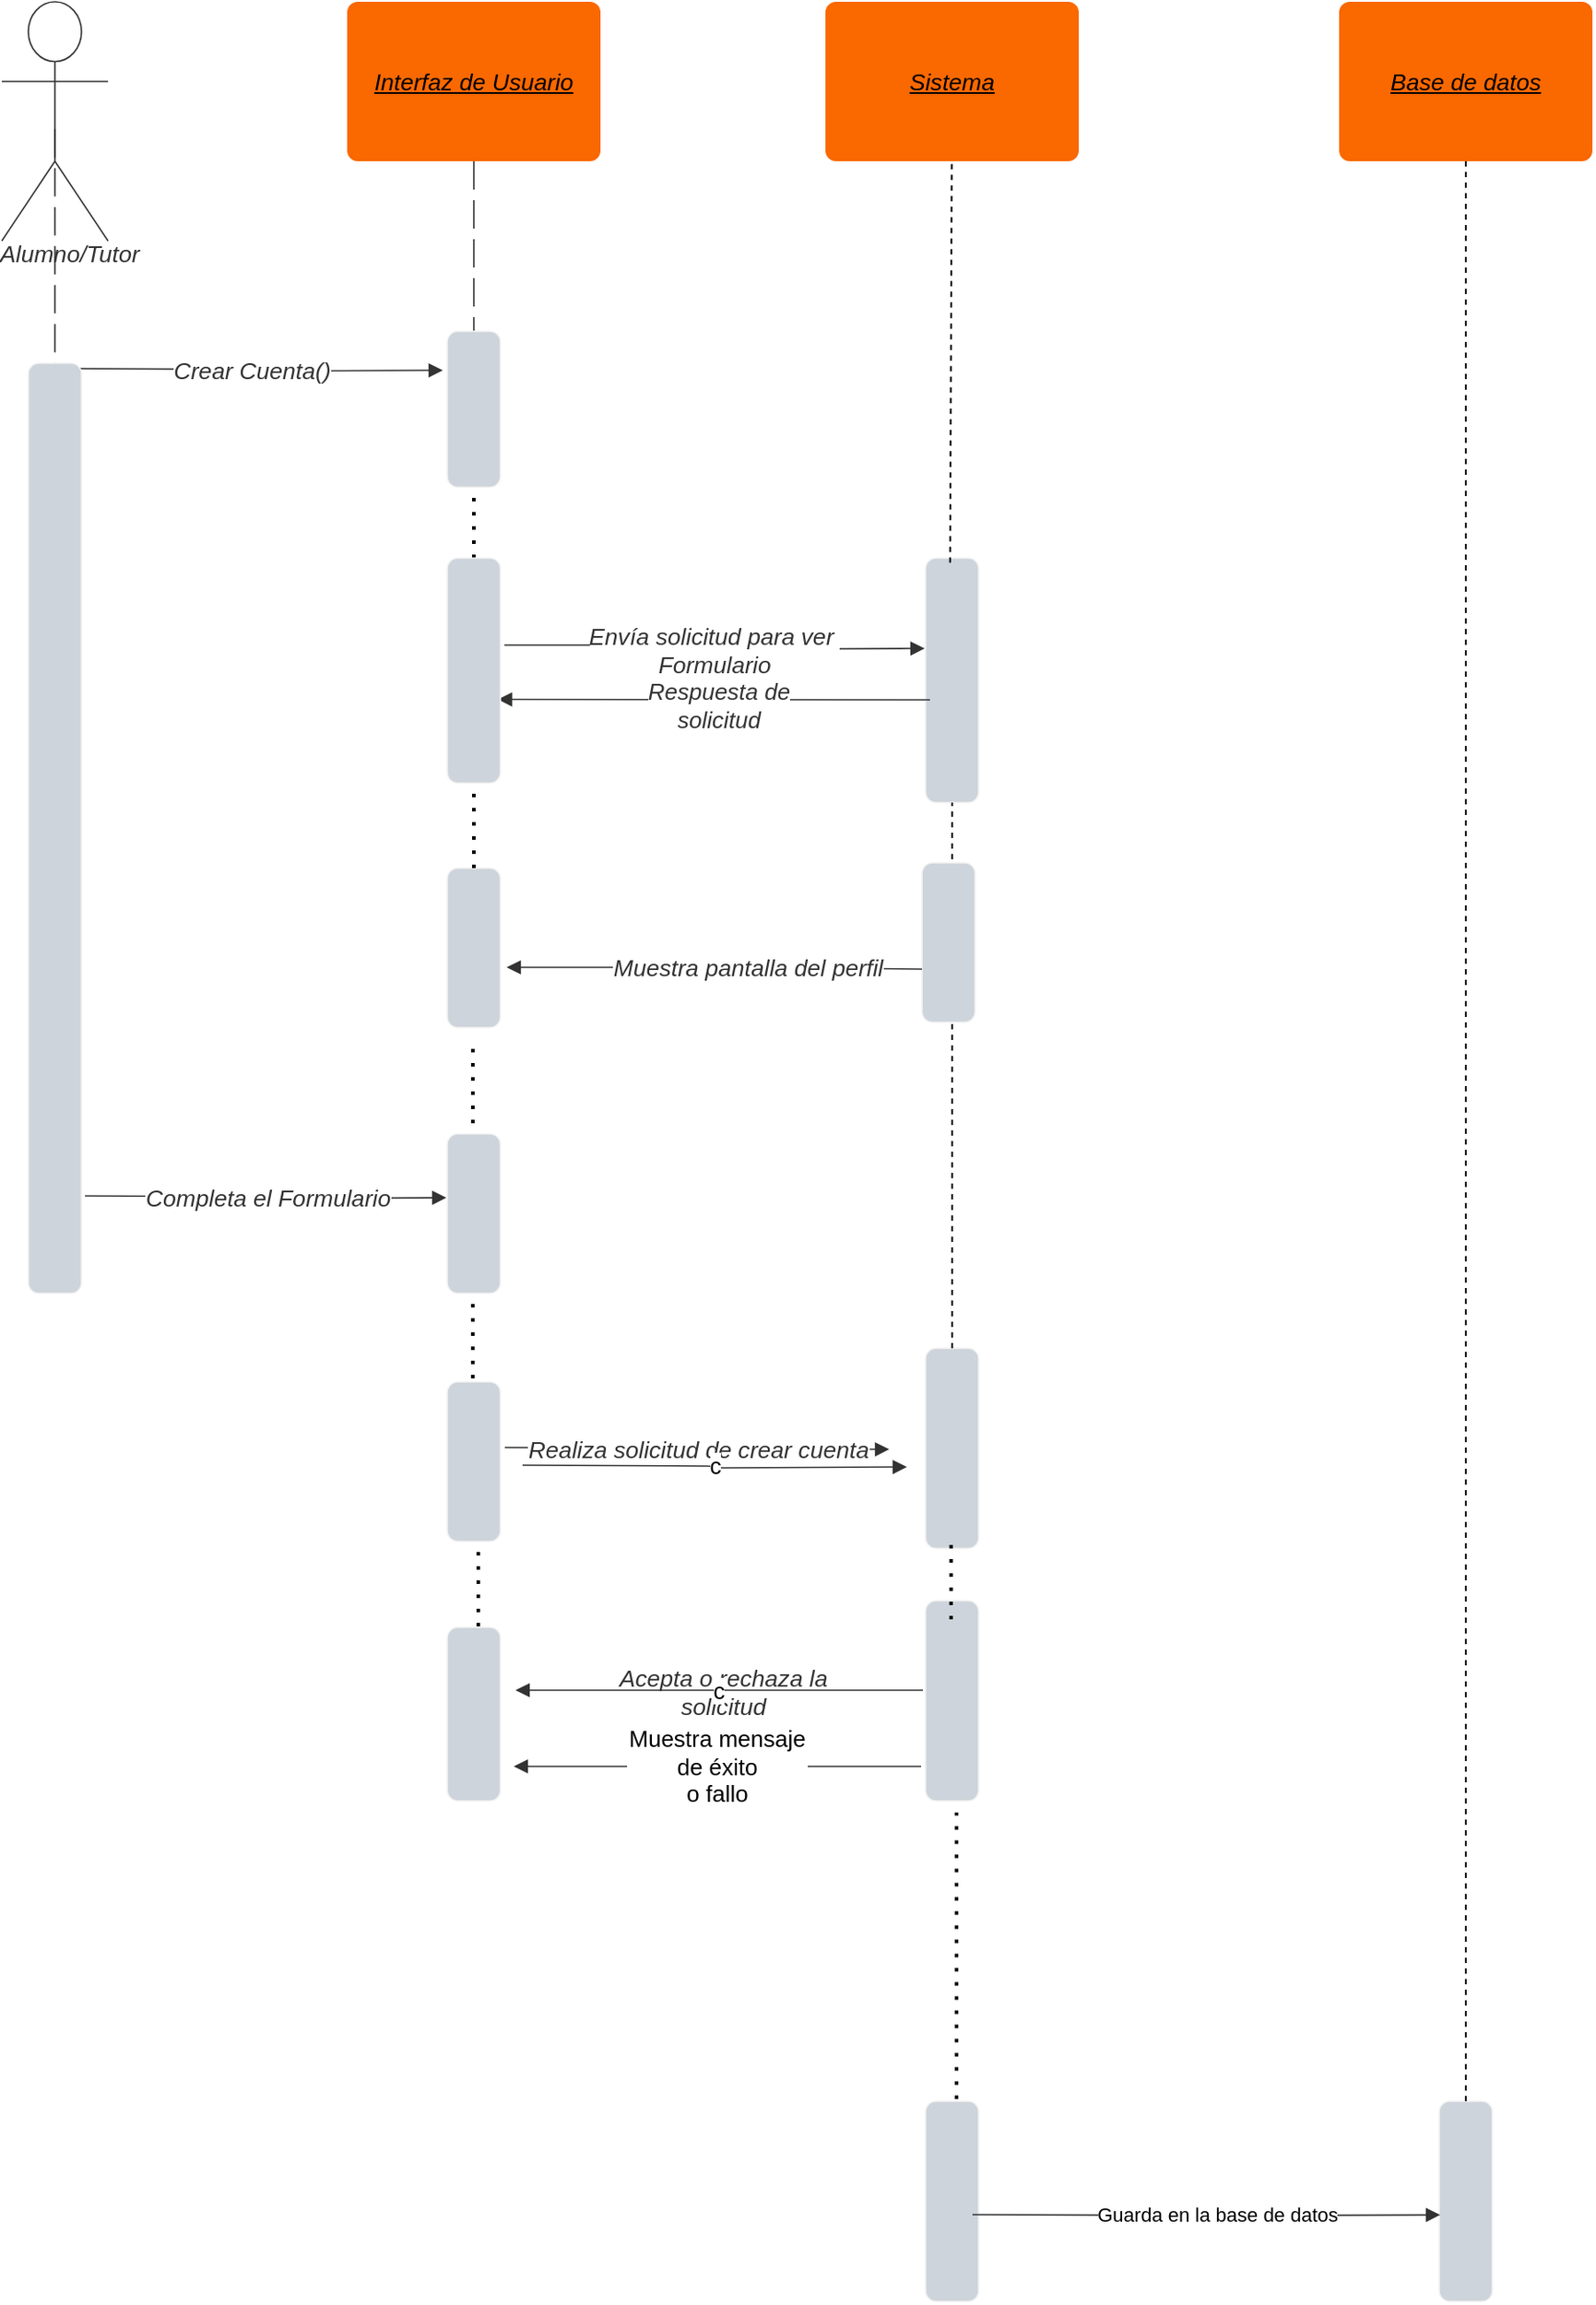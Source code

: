 <mxfile version="22.0.4" type="github">
  <diagram name="Page-1" id="riFuKk0LzoSG60_3XQo8">
    <mxGraphModel dx="2100" dy="1148" grid="0" gridSize="10" guides="1" tooltips="1" connect="1" arrows="1" fold="1" page="0" pageScale="1" pageWidth="827" pageHeight="1169" math="0" shadow="0">
      <root>
        <mxCell id="0" />
        <mxCell id="1" parent="0" />
        <mxCell id="yA2Cv7fyQlO0QJMynUh6-53" value="Interfaz de Usuario" style="html=1;overflow=block;blockSpacing=1;whiteSpace=wrap;fontSize=13.3;fontColor=#000000;fontStyle=6;align=center;spacing=0;strokeOpacity=0;fillOpacity=100;rounded=1;absoluteArcSize=1;arcSize=12;fillColor=#fa6800;strokeWidth=0.8;strokeColor=#C73500;" parent="1" vertex="1">
          <mxGeometry x="342" y="112" width="143" height="90" as="geometry" />
        </mxCell>
        <mxCell id="yA2Cv7fyQlO0QJMynUh6-54" value="Sistema" style="html=1;overflow=block;blockSpacing=1;whiteSpace=wrap;fontSize=13.3;fontColor=#000000;fontStyle=6;align=center;spacing=0;strokeOpacity=0;fillOpacity=100;rounded=1;absoluteArcSize=1;arcSize=12;fillColor=#fa6800;strokeWidth=0.8;strokeColor=#C73500;" parent="1" vertex="1">
          <mxGeometry x="612" y="112" width="143" height="90" as="geometry" />
        </mxCell>
        <mxCell id="yA2Cv7fyQlO0QJMynUh6-55" value="Alumno/Tutor" style="html=1;overflow=block;blockSpacing=1;shape=umlActor;labelPosition=center;verticalLabelPosition=bottom;verticalAlign=top;whiteSpace=nowrap;fontSize=13.3;fontColor=#333333;fontStyle=2;align=center;spacing=0;strokeColor=#333333;strokeOpacity=100;fillOpacity=100;rounded=1;absoluteArcSize=1;arcSize=12;fillColor=#ffffff;strokeWidth=0.8;lucidId=Yu5MdgyV5tNR;" parent="1" vertex="1">
          <mxGeometry x="147" y="112" width="60" height="135" as="geometry" />
        </mxCell>
        <mxCell id="yA2Cv7fyQlO0QJMynUh6-56" value="c" style="html=1;jettySize=18;whiteSpace=wrap;fontSize=13;strokeColor=#333333;strokeOpacity=100;strokeWidth=0.8;rounded=1;arcSize=10;edgeStyle=orthogonalEdgeStyle;startArrow=none;endArrow=block;endFill=1;lucidId=Yu5M0A2JVvTe;" parent="1" edge="1">
          <mxGeometry width="100" height="100" relative="1" as="geometry">
            <Array as="points" />
            <mxPoint x="179" y="319" as="sourcePoint" />
            <mxPoint x="396" y="320" as="targetPoint" />
          </mxGeometry>
        </mxCell>
        <mxCell id="yA2Cv7fyQlO0QJMynUh6-57" value="Crear Cuenta()&lt;br&gt;" style="text;html=1;resizable=0;labelBackgroundColor=default;align=center;verticalAlign=middle;fontStyle=2;fontColor=#333333;fontSize=13.3;" parent="yA2Cv7fyQlO0QJMynUh6-56" vertex="1">
          <mxGeometry relative="1" as="geometry">
            <mxPoint as="offset" />
          </mxGeometry>
        </mxCell>
        <mxCell id="yA2Cv7fyQlO0QJMynUh6-58" value="" style="html=1;jettySize=18;whiteSpace=wrap;fontSize=13;strokeColor=#333333;strokeOpacity=100;strokeWidth=0.8;rounded=1;arcSize=10;edgeStyle=orthogonalEdgeStyle;startArrow=none;endArrow=block;endFill=1;exitX=1.074;exitY=0.387;exitPerimeter=0;lucidId=Yu5M8hheeUyh;exitDx=0;exitDy=0;" parent="1" source="yA2Cv7fyQlO0QJMynUh6-72" edge="1">
          <mxGeometry width="100" height="100" relative="1" as="geometry">
            <Array as="points" />
            <mxPoint x="668" y="477" as="targetPoint" />
          </mxGeometry>
        </mxCell>
        <mxCell id="yA2Cv7fyQlO0QJMynUh6-59" value="Envía solicitud para ver&amp;nbsp;&lt;br&gt;Formulario" style="text;html=1;resizable=0;labelBackgroundColor=default;align=center;verticalAlign=middle;fontStyle=2;fontColor=#333333;fontSize=13.3;" parent="yA2Cv7fyQlO0QJMynUh6-58" vertex="1">
          <mxGeometry relative="1" as="geometry">
            <mxPoint as="offset" />
          </mxGeometry>
        </mxCell>
        <mxCell id="yA2Cv7fyQlO0QJMynUh6-60" value="" style="html=1;jettySize=18;whiteSpace=wrap;fontSize=13;fontFamily=helvetica;strokeColor=#333333;strokeOpacity=100;dashed=1;fixDash=1;dashPattern=16 6;strokeWidth=0.8;rounded=0;startArrow=none;endArrow=none;exitX=0.5;exitY=1;exitPerimeter=0;entryX=0.5;entryY=0.432;entryPerimeter=0;lucidId=Yu5M4GIAFP0a;" parent="1" source="yA2Cv7fyQlO0QJMynUh6-53" target="yA2Cv7fyQlO0QJMynUh6-61" edge="1">
          <mxGeometry width="100" height="100" relative="1" as="geometry">
            <Array as="points" />
            <mxPoint x="414" y="202" as="sourcePoint" />
            <mxPoint x="413.5" y="811.92" as="targetPoint" />
          </mxGeometry>
        </mxCell>
        <mxCell id="yA2Cv7fyQlO0QJMynUh6-61" value="" style="html=1;overflow=block;blockSpacing=1;whiteSpace=wrap;fontSize=13;spacing=0;strokeColor=#f2f2f2;strokeOpacity=100;fillOpacity=100;rounded=1;absoluteArcSize=1;arcSize=12;fillColor=#ced4db;strokeWidth=0.8;lucidId=Yu5MhR-oMSno;" parent="1" vertex="1">
          <mxGeometry x="398.5" y="298" width="30" height="88" as="geometry" />
        </mxCell>
        <mxCell id="yA2Cv7fyQlO0QJMynUh6-62" value="" style="html=1;jettySize=18;whiteSpace=wrap;fontSize=13;strokeColor=#333333;strokeOpacity=100;dashed=1;fixDash=1;dashPattern=16 6;strokeWidth=0.8;rounded=1;arcSize=10;edgeStyle=orthogonalEdgeStyle;startArrow=none;endArrow=none;exitX=0.5;exitY=0.532;exitPerimeter=0;lucidId=Yu5Migy3NWk_;" parent="1" source="yA2Cv7fyQlO0QJMynUh6-55" target="yA2Cv7fyQlO0QJMynUh6-63" edge="1">
          <mxGeometry width="100" height="100" relative="1" as="geometry">
            <Array as="points" />
            <mxPoint x="182" y="540" as="targetPoint" />
            <mxPoint x="177" y="212" as="sourcePoint" />
          </mxGeometry>
        </mxCell>
        <mxCell id="yA2Cv7fyQlO0QJMynUh6-63" value="" style="html=1;overflow=block;blockSpacing=1;whiteSpace=wrap;fontSize=13;spacing=0;strokeColor=#f2f2f2;strokeOpacity=100;fillOpacity=100;rounded=1;absoluteArcSize=1;arcSize=12;fillColor=#ced4db;strokeWidth=0.8;lucidId=Yu5MhR-oMSno;" parent="1" vertex="1">
          <mxGeometry x="162" y="316" width="30" height="525" as="geometry" />
        </mxCell>
        <mxCell id="yA2Cv7fyQlO0QJMynUh6-64" value="" style="points=[[1.013,0.586,0]];html=1;overflow=block;blockSpacing=1;whiteSpace=wrap;fontSize=13;spacing=0;strokeColor=#f2f2f2;strokeOpacity=100;fillOpacity=100;rounded=1;absoluteArcSize=1;arcSize=12;fillColor=#ced4db;strokeWidth=0.8;lucidId=Yu5MsRc69goB;" parent="1" vertex="1">
          <mxGeometry x="668.5" y="426" width="30" height="138" as="geometry" />
        </mxCell>
        <mxCell id="yA2Cv7fyQlO0QJMynUh6-65" value="" style="html=1;jettySize=18;whiteSpace=wrap;fontSize=13;fontFamily=helvetica;strokeColor=#333333;strokeOpacity=100;strokeWidth=0.8;rounded=0;startArrow=none;endArrow=block;endFill=1;exitX=0;exitY=0.5;lucidId=Yu5MB3FtIlV_;exitDx=0;exitDy=0;entryX=0.953;entryY=0.628;entryDx=0;entryDy=0;entryPerimeter=0;" parent="1" target="yA2Cv7fyQlO0QJMynUh6-72" edge="1">
          <mxGeometry width="100" height="100" relative="1" as="geometry">
            <Array as="points" />
            <mxPoint x="671" y="506" as="sourcePoint" />
            <mxPoint x="430" y="506" as="targetPoint" />
          </mxGeometry>
        </mxCell>
        <mxCell id="yA2Cv7fyQlO0QJMynUh6-66" value="&lt;div style=&quot;text-align: center;&quot;&gt;&lt;font color=&quot;#333333&quot;&gt;&lt;span style=&quot;background-color: rgb(255, 255, 255);&quot;&gt;&lt;i style=&quot;&quot;&gt;&lt;span style=&quot;font-size: 13px;&quot;&gt;Respuesta de solicitud&lt;/span&gt;&lt;/i&gt;&lt;/span&gt;&lt;/font&gt;&lt;/div&gt;" style="text;whiteSpace=wrap;html=1;" parent="1" vertex="1">
          <mxGeometry x="487.0" y="487" width="128" height="38" as="geometry" />
        </mxCell>
        <mxCell id="yA2Cv7fyQlO0QJMynUh6-67" value="" style="html=1;overflow=block;blockSpacing=1;whiteSpace=wrap;fontSize=13;spacing=0;strokeColor=#f2f2f2;strokeOpacity=100;fillOpacity=100;rounded=1;absoluteArcSize=1;arcSize=12;fillColor=#ced4db;strokeWidth=0.8;lucidId=Yu5MydJHa4al;" parent="1" vertex="1">
          <mxGeometry x="398.5" y="601" width="30" height="90" as="geometry" />
        </mxCell>
        <mxCell id="yA2Cv7fyQlO0QJMynUh6-68" value="" style="html=1;overflow=block;blockSpacing=1;whiteSpace=wrap;fontSize=13;spacing=0;strokeColor=#f2f2f2;strokeOpacity=100;fillOpacity=100;rounded=1;absoluteArcSize=1;arcSize=12;fillColor=#ced4db;strokeWidth=0.8;lucidId=Yu5MydJHa4al;" parent="1" vertex="1">
          <mxGeometry x="668.5" y="872" width="30" height="113" as="geometry" />
        </mxCell>
        <mxCell id="yA2Cv7fyQlO0QJMynUh6-69" value="" style="endArrow=none;dashed=1;html=1;dashPattern=1 3;strokeWidth=2;rounded=0;entryX=0.5;entryY=1;entryDx=0;entryDy=0;exitX=0.5;exitY=0;exitDx=0;exitDy=0;" parent="1" source="yA2Cv7fyQlO0QJMynUh6-72" target="yA2Cv7fyQlO0QJMynUh6-61" edge="1">
          <mxGeometry width="50" height="50" relative="1" as="geometry">
            <mxPoint x="388.5" y="599" as="sourcePoint" />
            <mxPoint x="438.5" y="549" as="targetPoint" />
          </mxGeometry>
        </mxCell>
        <mxCell id="yA2Cv7fyQlO0QJMynUh6-70" value="" style="endArrow=none;dashed=1;html=1;rounded=0;exitX=0.5;exitY=0;exitDx=0;exitDy=0;" parent="1" source="yA2Cv7fyQlO0QJMynUh6-68" target="yA2Cv7fyQlO0QJMynUh6-64" edge="1">
          <mxGeometry width="50" height="50" relative="1" as="geometry">
            <mxPoint x="636" y="618" as="sourcePoint" />
            <mxPoint x="686" y="568" as="targetPoint" />
          </mxGeometry>
        </mxCell>
        <mxCell id="yA2Cv7fyQlO0QJMynUh6-71" value="" style="endArrow=none;dashed=1;html=1;dashPattern=1 3;strokeWidth=2;rounded=0;entryX=0.5;entryY=1;entryDx=0;entryDy=0;exitX=0.5;exitY=0;exitDx=0;exitDy=0;" parent="1" source="yA2Cv7fyQlO0QJMynUh6-67" target="yA2Cv7fyQlO0QJMynUh6-72" edge="1">
          <mxGeometry width="50" height="50" relative="1" as="geometry">
            <mxPoint x="414" y="601" as="sourcePoint" />
            <mxPoint x="414" y="386" as="targetPoint" />
          </mxGeometry>
        </mxCell>
        <mxCell id="yA2Cv7fyQlO0QJMynUh6-72" value="" style="html=1;overflow=block;blockSpacing=1;whiteSpace=wrap;fontSize=13;spacing=0;strokeColor=#f2f2f2;strokeOpacity=100;fillOpacity=100;rounded=1;absoluteArcSize=1;arcSize=12;fillColor=#ced4db;strokeWidth=0.8;lucidId=Yu5MhR-oMSno;" parent="1" vertex="1">
          <mxGeometry x="398.5" y="426" width="30" height="127" as="geometry" />
        </mxCell>
        <mxCell id="yA2Cv7fyQlO0QJMynUh6-73" value="" style="endArrow=none;dashed=1;html=1;rounded=0;exitX=0.462;exitY=0.019;exitDx=0;exitDy=0;exitPerimeter=0;" parent="1" source="yA2Cv7fyQlO0QJMynUh6-64" target="yA2Cv7fyQlO0QJMynUh6-54" edge="1">
          <mxGeometry width="50" height="50" relative="1" as="geometry">
            <mxPoint x="683.05" y="410" as="sourcePoint" />
            <mxPoint x="683.05" y="378" as="targetPoint" />
          </mxGeometry>
        </mxCell>
        <mxCell id="yA2Cv7fyQlO0QJMynUh6-77" value="" style="html=1;jettySize=18;whiteSpace=wrap;fontSize=13;strokeColor=#333333;strokeOpacity=100;strokeWidth=0.8;rounded=1;arcSize=10;edgeStyle=orthogonalEdgeStyle;startArrow=none;endArrow=block;endFill=1;lucidId=Yu5M0A2JVvTe;" parent="1" edge="1">
          <mxGeometry width="100" height="100" relative="1" as="geometry">
            <Array as="points" />
            <mxPoint x="194" y="786" as="sourcePoint" />
            <mxPoint x="398" y="787" as="targetPoint" />
          </mxGeometry>
        </mxCell>
        <mxCell id="yA2Cv7fyQlO0QJMynUh6-78" value="Completa el Formulario" style="text;html=1;resizable=0;labelBackgroundColor=default;align=center;verticalAlign=middle;fontStyle=2;fontColor=#333333;fontSize=13.3;" parent="yA2Cv7fyQlO0QJMynUh6-77" vertex="1">
          <mxGeometry relative="1" as="geometry">
            <mxPoint as="offset" />
          </mxGeometry>
        </mxCell>
        <mxCell id="yA2Cv7fyQlO0QJMynUh6-79" value="" style="html=1;overflow=block;blockSpacing=1;whiteSpace=wrap;fontSize=13;spacing=0;strokeColor=#f2f2f2;strokeOpacity=100;fillOpacity=100;rounded=1;absoluteArcSize=1;arcSize=12;fillColor=#ced4db;strokeWidth=0.8;lucidId=Yu5MydJHa4al;" parent="1" vertex="1">
          <mxGeometry x="398.5" y="751" width="30" height="90" as="geometry" />
        </mxCell>
        <mxCell id="yA2Cv7fyQlO0QJMynUh6-80" value="" style="endArrow=none;dashed=1;html=1;dashPattern=1 3;strokeWidth=2;rounded=0;entryX=0.5;entryY=1;entryDx=0;entryDy=0;exitX=0.5;exitY=0;exitDx=0;exitDy=0;" parent="1" edge="1">
          <mxGeometry width="50" height="50" relative="1" as="geometry">
            <mxPoint x="412.94" y="745" as="sourcePoint" />
            <mxPoint x="412.94" y="697" as="targetPoint" />
          </mxGeometry>
        </mxCell>
        <mxCell id="yA2Cv7fyQlO0QJMynUh6-81" value="" style="html=1;overflow=block;blockSpacing=1;whiteSpace=wrap;fontSize=13;spacing=0;strokeColor=#f2f2f2;strokeOpacity=100;fillOpacity=100;rounded=1;absoluteArcSize=1;arcSize=12;fillColor=#ced4db;strokeWidth=0.8;lucidId=Yu5MydJHa4al;" parent="1" vertex="1">
          <mxGeometry x="398.5" y="891" width="30" height="90" as="geometry" />
        </mxCell>
        <mxCell id="yA2Cv7fyQlO0QJMynUh6-82" value="" style="endArrow=none;dashed=1;html=1;dashPattern=1 3;strokeWidth=2;rounded=0;entryX=0.5;entryY=1;entryDx=0;entryDy=0;exitX=0.5;exitY=0;exitDx=0;exitDy=0;" parent="1" edge="1">
          <mxGeometry width="50" height="50" relative="1" as="geometry">
            <mxPoint x="412.91" y="889" as="sourcePoint" />
            <mxPoint x="412.91" y="841" as="targetPoint" />
          </mxGeometry>
        </mxCell>
        <mxCell id="yA2Cv7fyQlO0QJMynUh6-83" value="c" style="html=1;jettySize=18;whiteSpace=wrap;fontSize=13;strokeColor=#333333;strokeOpacity=100;strokeWidth=0.8;rounded=1;arcSize=10;edgeStyle=orthogonalEdgeStyle;startArrow=none;endArrow=block;endFill=1;lucidId=Yu5M0A2JVvTe;" parent="1" edge="1">
          <mxGeometry width="100" height="100" relative="1" as="geometry">
            <Array as="points" />
            <mxPoint x="431" y="928" as="sourcePoint" />
            <mxPoint x="648" y="929" as="targetPoint" />
          </mxGeometry>
        </mxCell>
        <mxCell id="yA2Cv7fyQlO0QJMynUh6-84" value="Realiza solicitud de crear cuenta" style="text;html=1;resizable=0;labelBackgroundColor=default;align=center;verticalAlign=middle;fontStyle=2;fontColor=#333333;fontSize=13.3;" parent="yA2Cv7fyQlO0QJMynUh6-83" vertex="1">
          <mxGeometry relative="1" as="geometry">
            <mxPoint as="offset" />
          </mxGeometry>
        </mxCell>
        <mxCell id="yA2Cv7fyQlO0QJMynUh6-85" value="" style="html=1;overflow=block;blockSpacing=1;whiteSpace=wrap;fontSize=13;spacing=0;strokeColor=#f2f2f2;strokeOpacity=100;fillOpacity=100;rounded=1;absoluteArcSize=1;arcSize=12;fillColor=#ced4db;strokeWidth=0.8;lucidId=Yu5MydJHa4al;" parent="1" vertex="1">
          <mxGeometry x="398.5" y="1029.5" width="30" height="98" as="geometry" />
        </mxCell>
        <mxCell id="yA2Cv7fyQlO0QJMynUh6-86" value="" style="html=1;overflow=block;blockSpacing=1;whiteSpace=wrap;fontSize=13;spacing=0;strokeColor=#f2f2f2;strokeOpacity=100;fillOpacity=100;rounded=1;absoluteArcSize=1;arcSize=12;fillColor=#ced4db;strokeWidth=0.8;lucidId=Yu5MydJHa4al;" parent="1" vertex="1">
          <mxGeometry x="668.5" y="1014.5" width="30" height="113" as="geometry" />
        </mxCell>
        <mxCell id="yA2Cv7fyQlO0QJMynUh6-87" value="c" style="html=1;jettySize=18;whiteSpace=wrap;fontSize=13;strokeColor=#333333;strokeOpacity=100;strokeWidth=0.8;rounded=1;arcSize=10;edgeStyle=orthogonalEdgeStyle;startArrow=none;endArrow=block;endFill=1;lucidId=Yu5M0A2JVvTe;" parent="1" edge="1">
          <mxGeometry width="100" height="100" relative="1" as="geometry">
            <Array as="points" />
            <mxPoint x="441" y="938" as="sourcePoint" />
            <mxPoint x="658" y="939" as="targetPoint" />
          </mxGeometry>
        </mxCell>
        <mxCell id="yA2Cv7fyQlO0QJMynUh6-88" value="Acepta o rechaza la&lt;br&gt;solicitud" style="text;html=1;resizable=0;labelBackgroundColor=default;align=center;verticalAlign=middle;fontStyle=2;fontColor=#333333;fontSize=13.3;" parent="yA2Cv7fyQlO0QJMynUh6-87" vertex="1">
          <mxGeometry relative="1" as="geometry">
            <mxPoint x="4" y="127" as="offset" />
          </mxGeometry>
        </mxCell>
        <mxCell id="yA2Cv7fyQlO0QJMynUh6-89" value="c" style="html=1;jettySize=18;whiteSpace=wrap;fontSize=13;strokeColor=#333333;strokeOpacity=100;strokeWidth=0.8;rounded=1;arcSize=10;edgeStyle=orthogonalEdgeStyle;startArrow=none;endArrow=block;endFill=1;lucidId=Yu5M0A2JVvTe;" parent="1" edge="1">
          <mxGeometry width="100" height="100" relative="1" as="geometry">
            <Array as="points" />
            <mxPoint x="667" y="1065" as="sourcePoint" />
            <mxPoint x="437" y="1065" as="targetPoint" />
          </mxGeometry>
        </mxCell>
        <mxCell id="yA2Cv7fyQlO0QJMynUh6-92" value="" style="endArrow=none;dashed=1;html=1;dashPattern=1 3;strokeWidth=2;rounded=0;entryX=0.5;entryY=1;entryDx=0;entryDy=0;exitX=0.5;exitY=0;exitDx=0;exitDy=0;" parent="1" edge="1">
          <mxGeometry width="50" height="50" relative="1" as="geometry">
            <mxPoint x="416.0" y="1029" as="sourcePoint" />
            <mxPoint x="416.0" y="981" as="targetPoint" />
          </mxGeometry>
        </mxCell>
        <mxCell id="yA2Cv7fyQlO0QJMynUh6-93" value="" style="html=1;overflow=block;blockSpacing=1;whiteSpace=wrap;fontSize=13;spacing=0;strokeColor=#f2f2f2;strokeOpacity=100;fillOpacity=100;rounded=1;absoluteArcSize=1;arcSize=12;fillColor=#ced4db;strokeWidth=0.8;lucidId=Yu5MydJHa4al;" parent="1" vertex="1">
          <mxGeometry x="666.5" y="598" width="30" height="90" as="geometry" />
        </mxCell>
        <mxCell id="yA2Cv7fyQlO0QJMynUh6-94" value="" style="html=1;jettySize=18;whiteSpace=wrap;fontSize=13;fontFamily=helvetica;strokeColor=#333333;strokeOpacity=100;strokeWidth=0.8;rounded=0;startArrow=none;endArrow=block;endFill=1;exitX=0;exitY=0.5;lucidId=Yu5MB3FtIlV_;exitDx=0;exitDy=0;" parent="1" source="yA2Cv7fyQlO0QJMynUh6-96" edge="1">
          <mxGeometry width="100" height="100" relative="1" as="geometry">
            <Array as="points" />
            <mxPoint x="666.5" y="658" as="sourcePoint" />
            <mxPoint x="432" y="657" as="targetPoint" />
          </mxGeometry>
        </mxCell>
        <mxCell id="yA2Cv7fyQlO0QJMynUh6-95" value="" style="html=1;jettySize=18;whiteSpace=wrap;fontSize=13;fontFamily=helvetica;strokeColor=#333333;strokeOpacity=100;strokeWidth=0.8;rounded=0;startArrow=none;endArrow=block;endFill=1;exitX=0;exitY=0.5;entryX=1.046;entryY=0.908;lucidId=Yu5MB3FtIlV_;exitDx=0;exitDy=0;entryDx=0;entryDy=0;entryPerimeter=0;" parent="1" target="yA2Cv7fyQlO0QJMynUh6-96" edge="1">
          <mxGeometry width="100" height="100" relative="1" as="geometry">
            <Array as="points" />
            <mxPoint x="666.5" y="658" as="sourcePoint" />
            <mxPoint x="461" y="658" as="targetPoint" />
          </mxGeometry>
        </mxCell>
        <mxCell id="yA2Cv7fyQlO0QJMynUh6-96" value="Muestra pantalla del perfil" style="text;html=1;resizable=0;labelBackgroundColor=default;align=center;verticalAlign=middle;fontStyle=2;fontColor=#333333;fontSize=13.3;" parent="1" vertex="1">
          <mxGeometry x="567.999" y="657.003" as="geometry" />
        </mxCell>
        <mxCell id="yA2Cv7fyQlO0QJMynUh6-97" value="Muestra mensaje de éxito&lt;br&gt;o fallo" style="html=1;jettySize=18;whiteSpace=wrap;fontSize=13;strokeColor=#333333;strokeOpacity=100;strokeWidth=0.8;rounded=1;arcSize=10;edgeStyle=orthogonalEdgeStyle;startArrow=none;endArrow=block;endFill=1;lucidId=Yu5M0A2JVvTe;" parent="1" edge="1">
          <mxGeometry width="100" height="100" relative="1" as="geometry">
            <Array as="points" />
            <mxPoint x="666" y="1108" as="sourcePoint" />
            <mxPoint x="436" y="1108" as="targetPoint" />
          </mxGeometry>
        </mxCell>
        <mxCell id="yA2Cv7fyQlO0QJMynUh6-102" value="" style="endArrow=none;dashed=1;html=1;dashPattern=1 3;strokeWidth=2;rounded=0;entryX=0.5;entryY=1;entryDx=0;entryDy=0;exitX=0.5;exitY=0;exitDx=0;exitDy=0;" parent="1" edge="1">
          <mxGeometry width="50" height="50" relative="1" as="geometry">
            <mxPoint x="682.91" y="1025" as="sourcePoint" />
            <mxPoint x="682.91" y="977" as="targetPoint" />
          </mxGeometry>
        </mxCell>
        <mxCell id="yA2Cv7fyQlO0QJMynUh6-113" value="" style="html=1;overflow=block;blockSpacing=1;whiteSpace=wrap;fontSize=13;spacing=0;strokeColor=#f2f2f2;strokeOpacity=100;fillOpacity=100;rounded=1;absoluteArcSize=1;arcSize=12;fillColor=#ced4db;strokeWidth=0.8;lucidId=Yu5MydJHa4al;" parent="1" vertex="1">
          <mxGeometry x="668.5" y="1297" width="30" height="113" as="geometry" />
        </mxCell>
        <mxCell id="yA2Cv7fyQlO0QJMynUh6-114" value="" style="endArrow=none;dashed=1;html=1;dashPattern=1 3;strokeWidth=2;rounded=0;" parent="1" edge="1">
          <mxGeometry width="50" height="50" relative="1" as="geometry">
            <mxPoint x="686" y="1295.75" as="sourcePoint" />
            <mxPoint x="686" y="1134" as="targetPoint" />
          </mxGeometry>
        </mxCell>
        <mxCell id="bRGEGSRytRGvXm2MFfJo-1" value="Base de datos" style="html=1;overflow=block;blockSpacing=1;whiteSpace=wrap;fontSize=13.3;fontColor=#000000;fontStyle=6;align=center;spacing=0;strokeOpacity=0;fillOpacity=100;rounded=1;absoluteArcSize=1;arcSize=12;fillColor=#fa6800;strokeWidth=0.8;strokeColor=#C73500;" vertex="1" parent="1">
          <mxGeometry x="902" y="112" width="143" height="90" as="geometry" />
        </mxCell>
        <mxCell id="bRGEGSRytRGvXm2MFfJo-2" value="" style="html=1;overflow=block;blockSpacing=1;whiteSpace=wrap;fontSize=13;spacing=0;strokeColor=#f2f2f2;strokeOpacity=100;fillOpacity=100;rounded=1;absoluteArcSize=1;arcSize=12;fillColor=#ced4db;strokeWidth=0.8;lucidId=Yu5MydJHa4al;" vertex="1" parent="1">
          <mxGeometry x="958.5" y="1297" width="30" height="113" as="geometry" />
        </mxCell>
        <mxCell id="bRGEGSRytRGvXm2MFfJo-3" value="" style="endArrow=none;dashed=1;html=1;rounded=0;exitX=0.5;exitY=0;exitDx=0;exitDy=0;entryX=0.5;entryY=1;entryDx=0;entryDy=0;" edge="1" parent="1" source="bRGEGSRytRGvXm2MFfJo-2" target="bRGEGSRytRGvXm2MFfJo-1">
          <mxGeometry width="50" height="50" relative="1" as="geometry">
            <mxPoint x="973" y="474" as="sourcePoint" />
            <mxPoint x="974" y="247" as="targetPoint" />
          </mxGeometry>
        </mxCell>
        <mxCell id="bRGEGSRytRGvXm2MFfJo-6" value="" style="html=1;jettySize=18;whiteSpace=wrap;fontSize=13;strokeColor=#333333;strokeOpacity=100;strokeWidth=0.8;rounded=1;arcSize=10;edgeStyle=orthogonalEdgeStyle;startArrow=none;endArrow=block;endFill=1;lucidId=Yu5M0A2JVvTe;entryX=0.017;entryY=0.568;entryDx=0;entryDy=0;entryPerimeter=0;" edge="1" parent="1" target="bRGEGSRytRGvXm2MFfJo-2">
          <mxGeometry width="100" height="100" relative="1" as="geometry">
            <Array as="points" />
            <mxPoint x="695" y="1361" as="sourcePoint" />
            <mxPoint x="429" y="1361" as="targetPoint" />
          </mxGeometry>
        </mxCell>
        <mxCell id="bRGEGSRytRGvXm2MFfJo-7" value="Guarda en la base de datos" style="edgeLabel;html=1;align=center;verticalAlign=middle;resizable=0;points=[];" vertex="1" connectable="0" parent="bRGEGSRytRGvXm2MFfJo-6">
          <mxGeometry x="0.049" relative="1" as="geometry">
            <mxPoint as="offset" />
          </mxGeometry>
        </mxCell>
      </root>
    </mxGraphModel>
  </diagram>
</mxfile>

